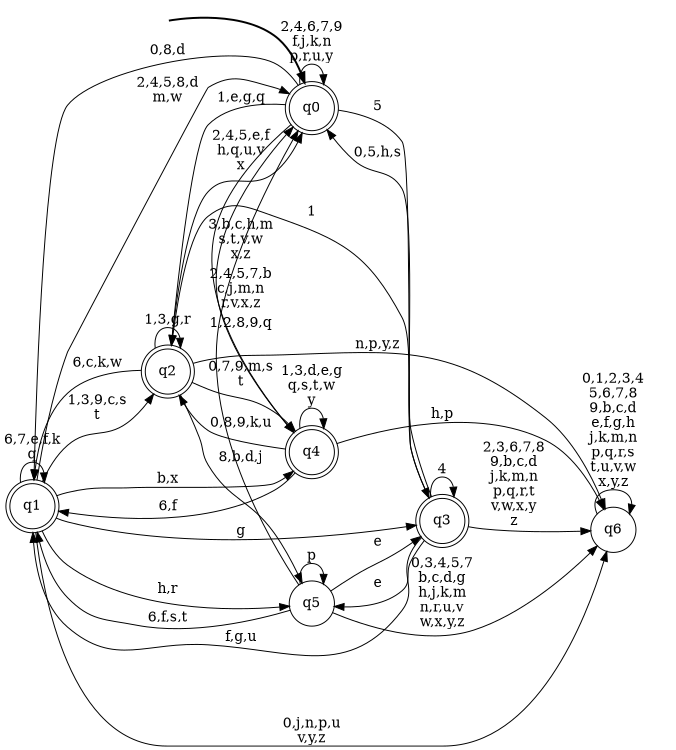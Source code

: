 digraph BlueStar {
__start0 [style = invis, shape = none, label = "", width = 0, height = 0];

rankdir=LR;
size="8,5";

s0 [style="rounded,filled", color="black", fillcolor="white" shape="doublecircle", label="q0"];
s1 [style="rounded,filled", color="black", fillcolor="white" shape="doublecircle", label="q1"];
s2 [style="rounded,filled", color="black", fillcolor="white" shape="doublecircle", label="q2"];
s3 [style="rounded,filled", color="black", fillcolor="white" shape="doublecircle", label="q3"];
s4 [style="rounded,filled", color="black", fillcolor="white" shape="doublecircle", label="q4"];
s5 [style="filled", color="black", fillcolor="white" shape="circle", label="q5"];
s6 [style="filled", color="black", fillcolor="white" shape="circle", label="q6"];
subgraph cluster_main { 
	graph [pad=".75", ranksep="0.15", nodesep="0.15"];
	 style=invis; 
	__start0 -> s0 [penwidth=2];
}
s0 -> s0 [label="2,4,6,7,9\nf,j,k,n\np,r,u,y"];
s0 -> s1 [label="0,8,d"];
s0 -> s2 [label="1,e,g,q"];
s0 -> s3 [label="5"];
s0 -> s4 [label="3,b,c,h,m\ns,t,v,w\nx,z"];
s1 -> s0 [label="2,4,5,8,d\nm,w"];
s1 -> s1 [label="6,7,e,f,k\nq"];
s1 -> s2 [label="1,3,9,c,s\nt"];
s1 -> s3 [label="g"];
s1 -> s4 [label="b,x"];
s1 -> s5 [label="h,r"];
s1 -> s6 [label="0,j,n,p,u\nv,y,z"];
s2 -> s0 [label="2,4,5,e,f\nh,q,u,v\nx"];
s2 -> s1 [label="6,c,k,w"];
s2 -> s2 [label="1,3,g,r"];
s2 -> s4 [label="0,7,9,m,s\nt"];
s2 -> s5 [label="8,b,d,j"];
s2 -> s6 [label="n,p,y,z"];
s3 -> s0 [label="0,5,h,s"];
s3 -> s1 [label="f,g,u"];
s3 -> s2 [label="1"];
s3 -> s3 [label="4"];
s3 -> s5 [label="e"];
s3 -> s6 [label="2,3,6,7,8\n9,b,c,d\nj,k,m,n\np,q,r,t\nv,w,x,y\nz"];
s4 -> s0 [label="2,4,5,7,b\nc,j,m,n\nr,v,x,z"];
s4 -> s1 [label="6,f"];
s4 -> s2 [label="0,8,9,k,u"];
s4 -> s4 [label="1,3,d,e,g\nq,s,t,w\ny"];
s4 -> s6 [label="h,p"];
s5 -> s0 [label="1,2,8,9,q"];
s5 -> s1 [label="6,f,s,t"];
s5 -> s3 [label="e"];
s5 -> s5 [label="p"];
s5 -> s6 [label="0,3,4,5,7\nb,c,d,g\nh,j,k,m\nn,r,u,v\nw,x,y,z"];
s6 -> s6 [label="0,1,2,3,4\n5,6,7,8\n9,b,c,d\ne,f,g,h\nj,k,m,n\np,q,r,s\nt,u,v,w\nx,y,z"];

}